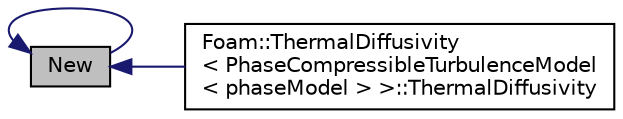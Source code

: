 digraph "New"
{
  bgcolor="transparent";
  edge [fontname="Helvetica",fontsize="10",labelfontname="Helvetica",labelfontsize="10"];
  node [fontname="Helvetica",fontsize="10",shape=record];
  rankdir="LR";
  Node5 [label="New",height=0.2,width=0.4,color="black", fillcolor="grey75", style="filled", fontcolor="black"];
  Node5 -> Node5 [dir="back",color="midnightblue",fontsize="10",style="solid",fontname="Helvetica"];
  Node5 -> Node6 [dir="back",color="midnightblue",fontsize="10",style="solid",fontname="Helvetica"];
  Node6 [label="Foam::ThermalDiffusivity\l\< PhaseCompressibleTurbulenceModel\l\< phaseModel \> \>::ThermalDiffusivity",height=0.2,width=0.4,color="black",URL="$a31989.html#acbf9a02bd9a32b76f09281bc7dbc7983",tooltip="Construct. "];
}
